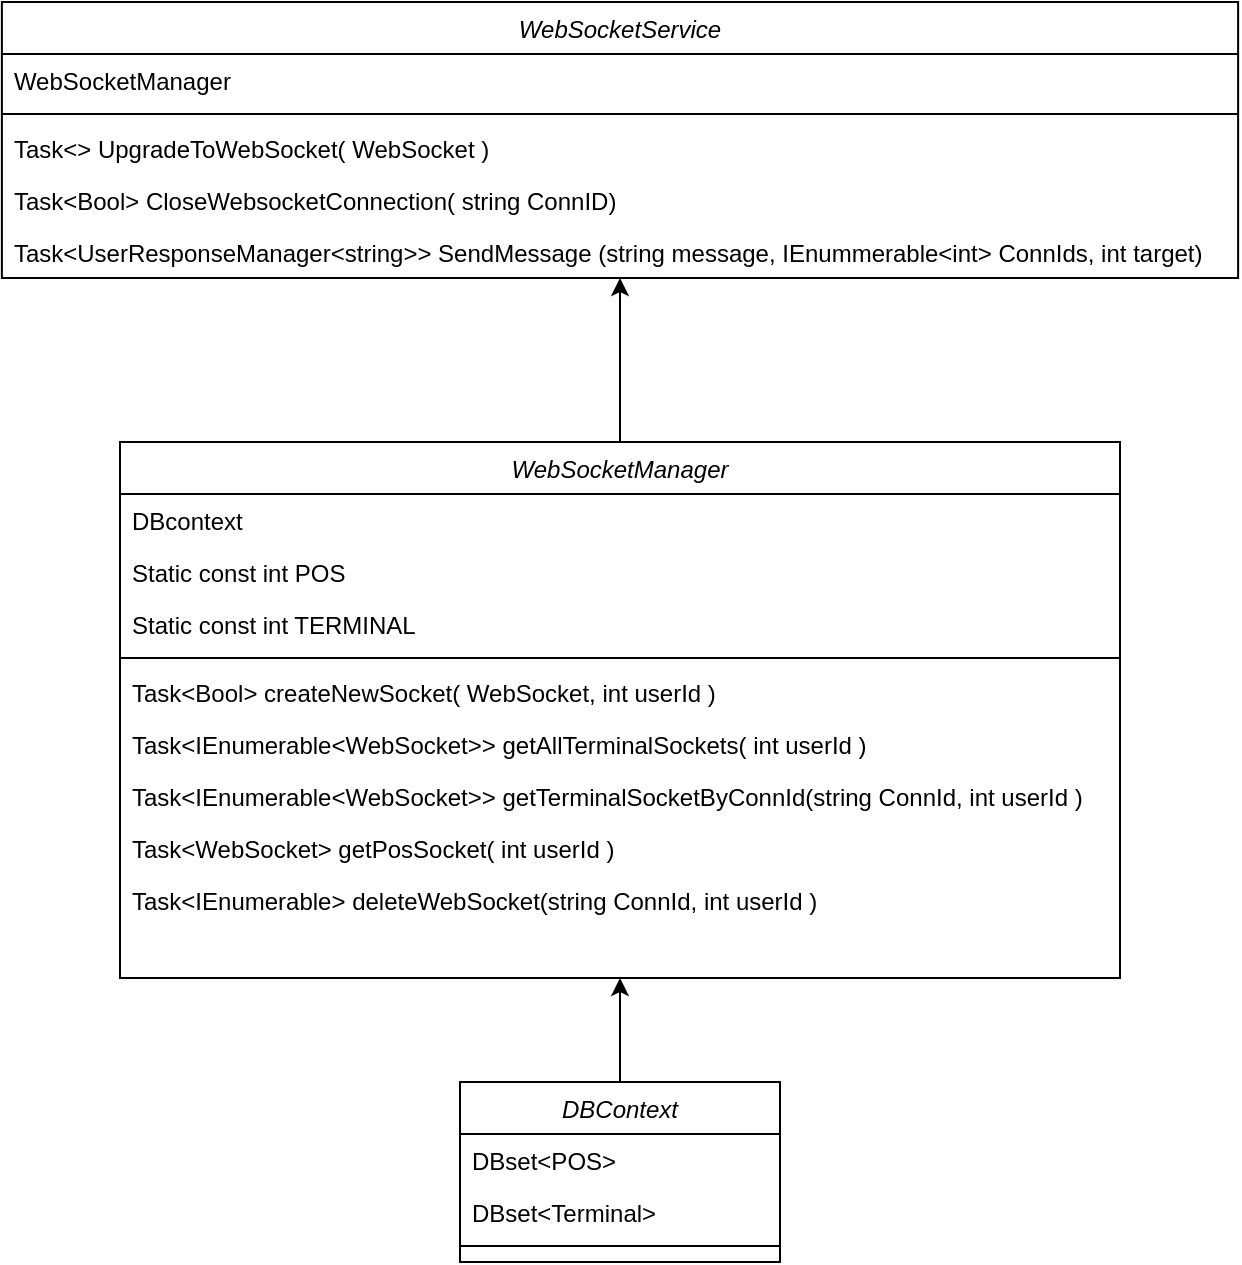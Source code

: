<mxfile version="14.1.5" type="device"><diagram id="C5RBs43oDa-KdzZeNtuy" name="Page-1"><mxGraphModel dx="1422" dy="746" grid="1" gridSize="10" guides="1" tooltips="1" connect="1" arrows="1" fold="1" page="1" pageScale="1" pageWidth="827" pageHeight="1169" math="0" shadow="0"><root><mxCell id="WIyWlLk6GJQsqaUBKTNV-0"/><mxCell id="WIyWlLk6GJQsqaUBKTNV-1" parent="WIyWlLk6GJQsqaUBKTNV-0"/><mxCell id="zkfFHV4jXpPFQw0GAbJ--0" value="WebSocketService" style="swimlane;fontStyle=2;align=center;verticalAlign=top;childLayout=stackLayout;horizontal=1;startSize=26;horizontalStack=0;resizeParent=1;resizeLast=0;collapsible=1;marginBottom=0;rounded=0;shadow=0;strokeWidth=1;" parent="WIyWlLk6GJQsqaUBKTNV-1" vertex="1"><mxGeometry x="70.94" y="100" width="618.12" height="138" as="geometry"><mxRectangle x="230" y="140" width="160" height="26" as="alternateBounds"/></mxGeometry></mxCell><mxCell id="zkfFHV4jXpPFQw0GAbJ--3" value="WebSocketManager" style="text;align=left;verticalAlign=top;spacingLeft=4;spacingRight=4;overflow=hidden;rotatable=0;points=[[0,0.5],[1,0.5]];portConstraint=eastwest;rounded=0;shadow=0;html=0;" parent="zkfFHV4jXpPFQw0GAbJ--0" vertex="1"><mxGeometry y="26" width="618.12" height="26" as="geometry"/></mxCell><mxCell id="zkfFHV4jXpPFQw0GAbJ--4" value="" style="line;html=1;strokeWidth=1;align=left;verticalAlign=middle;spacingTop=-1;spacingLeft=3;spacingRight=3;rotatable=0;labelPosition=right;points=[];portConstraint=eastwest;" parent="zkfFHV4jXpPFQw0GAbJ--0" vertex="1"><mxGeometry y="52" width="618.12" height="8" as="geometry"/></mxCell><mxCell id="zkfFHV4jXpPFQw0GAbJ--5" value="Task&lt;&gt; UpgradeToWebSocket( WebSocket )" style="text;align=left;verticalAlign=top;spacingLeft=4;spacingRight=4;overflow=hidden;rotatable=0;points=[[0,0.5],[1,0.5]];portConstraint=eastwest;" parent="zkfFHV4jXpPFQw0GAbJ--0" vertex="1"><mxGeometry y="60" width="618.12" height="26" as="geometry"/></mxCell><mxCell id="CqyG25wIDiHhK0C6eXmp-20" value="Task&lt;Bool&gt; CloseWebsocketConnection( string ConnID)" style="text;align=left;verticalAlign=top;spacingLeft=4;spacingRight=4;overflow=hidden;rotatable=0;points=[[0,0.5],[1,0.5]];portConstraint=eastwest;" vertex="1" parent="zkfFHV4jXpPFQw0GAbJ--0"><mxGeometry y="86" width="618.12" height="26" as="geometry"/></mxCell><mxCell id="CqyG25wIDiHhK0C6eXmp-21" value="Task&lt;UserResponseManager&lt;string&gt;&gt; SendMessage (string message, IEnummerable&lt;int&gt; ConnIds, int target)" style="text;align=left;verticalAlign=top;spacingLeft=4;spacingRight=4;overflow=hidden;rotatable=0;points=[[0,0.5],[1,0.5]];portConstraint=eastwest;" vertex="1" parent="zkfFHV4jXpPFQw0GAbJ--0"><mxGeometry y="112" width="618.12" height="26" as="geometry"/></mxCell><mxCell id="CqyG25wIDiHhK0C6eXmp-12" style="edgeStyle=orthogonalEdgeStyle;rounded=0;orthogonalLoop=1;jettySize=auto;html=1;exitX=0.5;exitY=0;exitDx=0;exitDy=0;entryX=0.5;entryY=1;entryDx=0;entryDy=0;" edge="1" parent="WIyWlLk6GJQsqaUBKTNV-1" source="CqyG25wIDiHhK0C6eXmp-1" target="zkfFHV4jXpPFQw0GAbJ--0"><mxGeometry relative="1" as="geometry"/></mxCell><mxCell id="CqyG25wIDiHhK0C6eXmp-1" value="WebSocketManager" style="swimlane;fontStyle=2;align=center;verticalAlign=top;childLayout=stackLayout;horizontal=1;startSize=26;horizontalStack=0;resizeParent=1;resizeLast=0;collapsible=1;marginBottom=0;rounded=0;shadow=0;strokeWidth=1;" vertex="1" parent="WIyWlLk6GJQsqaUBKTNV-1"><mxGeometry x="130" y="320" width="500" height="268" as="geometry"><mxRectangle x="230" y="140" width="160" height="26" as="alternateBounds"/></mxGeometry></mxCell><mxCell id="CqyG25wIDiHhK0C6eXmp-2" value="DBcontext" style="text;align=left;verticalAlign=top;spacingLeft=4;spacingRight=4;overflow=hidden;rotatable=0;points=[[0,0.5],[1,0.5]];portConstraint=eastwest;rounded=0;shadow=0;html=0;" vertex="1" parent="CqyG25wIDiHhK0C6eXmp-1"><mxGeometry y="26" width="500" height="26" as="geometry"/></mxCell><mxCell id="CqyG25wIDiHhK0C6eXmp-19" value="Static const int POS" style="text;align=left;verticalAlign=top;spacingLeft=4;spacingRight=4;overflow=hidden;rotatable=0;points=[[0,0.5],[1,0.5]];portConstraint=eastwest;rounded=0;shadow=0;html=0;" vertex="1" parent="CqyG25wIDiHhK0C6eXmp-1"><mxGeometry y="52" width="500" height="26" as="geometry"/></mxCell><mxCell id="CqyG25wIDiHhK0C6eXmp-18" value="Static const int TERMINAL" style="text;align=left;verticalAlign=top;spacingLeft=4;spacingRight=4;overflow=hidden;rotatable=0;points=[[0,0.5],[1,0.5]];portConstraint=eastwest;rounded=0;shadow=0;html=0;" vertex="1" parent="CqyG25wIDiHhK0C6eXmp-1"><mxGeometry y="78" width="500" height="26" as="geometry"/></mxCell><mxCell id="CqyG25wIDiHhK0C6eXmp-4" value="" style="line;html=1;strokeWidth=1;align=left;verticalAlign=middle;spacingTop=-1;spacingLeft=3;spacingRight=3;rotatable=0;labelPosition=right;points=[];portConstraint=eastwest;" vertex="1" parent="CqyG25wIDiHhK0C6eXmp-1"><mxGeometry y="104" width="500" height="8" as="geometry"/></mxCell><mxCell id="CqyG25wIDiHhK0C6eXmp-5" value="Task&lt;Bool&gt; createNewSocket( WebSocket, int userId )" style="text;align=left;verticalAlign=top;spacingLeft=4;spacingRight=4;overflow=hidden;rotatable=0;points=[[0,0.5],[1,0.5]];portConstraint=eastwest;" vertex="1" parent="CqyG25wIDiHhK0C6eXmp-1"><mxGeometry y="112" width="500" height="26" as="geometry"/></mxCell><mxCell id="CqyG25wIDiHhK0C6eXmp-13" value="Task&lt;IEnumerable&lt;WebSocket&gt;&gt; getAllTerminalSockets( int userId )" style="text;align=left;verticalAlign=top;spacingLeft=4;spacingRight=4;overflow=hidden;rotatable=0;points=[[0,0.5],[1,0.5]];portConstraint=eastwest;" vertex="1" parent="CqyG25wIDiHhK0C6eXmp-1"><mxGeometry y="138" width="500" height="26" as="geometry"/></mxCell><mxCell id="CqyG25wIDiHhK0C6eXmp-15" value="Task&lt;IEnumerable&lt;WebSocket&gt;&gt; getTerminalSocketByConnId(string ConnId, int userId )" style="text;align=left;verticalAlign=top;spacingLeft=4;spacingRight=4;overflow=hidden;rotatable=0;points=[[0,0.5],[1,0.5]];portConstraint=eastwest;" vertex="1" parent="CqyG25wIDiHhK0C6eXmp-1"><mxGeometry y="164" width="500" height="26" as="geometry"/></mxCell><mxCell id="CqyG25wIDiHhK0C6eXmp-14" value="Task&lt;WebSocket&gt; getPosSocket( int userId )" style="text;align=left;verticalAlign=top;spacingLeft=4;spacingRight=4;overflow=hidden;rotatable=0;points=[[0,0.5],[1,0.5]];portConstraint=eastwest;" vertex="1" parent="CqyG25wIDiHhK0C6eXmp-1"><mxGeometry y="190" width="500" height="26" as="geometry"/></mxCell><mxCell id="CqyG25wIDiHhK0C6eXmp-16" value="Task&lt;IEnumerable&gt; deleteWebSocket(string ConnId, int userId )" style="text;align=left;verticalAlign=top;spacingLeft=4;spacingRight=4;overflow=hidden;rotatable=0;points=[[0,0.5],[1,0.5]];portConstraint=eastwest;" vertex="1" parent="CqyG25wIDiHhK0C6eXmp-1"><mxGeometry y="216" width="500" height="26" as="geometry"/></mxCell><mxCell id="CqyG25wIDiHhK0C6eXmp-11" style="edgeStyle=orthogonalEdgeStyle;rounded=0;orthogonalLoop=1;jettySize=auto;html=1;exitX=0.5;exitY=0;exitDx=0;exitDy=0;entryX=0.5;entryY=1;entryDx=0;entryDy=0;" edge="1" parent="WIyWlLk6GJQsqaUBKTNV-1" source="CqyG25wIDiHhK0C6eXmp-6" target="CqyG25wIDiHhK0C6eXmp-1"><mxGeometry relative="1" as="geometry"/></mxCell><mxCell id="CqyG25wIDiHhK0C6eXmp-6" value="DBContext" style="swimlane;fontStyle=2;align=center;verticalAlign=top;childLayout=stackLayout;horizontal=1;startSize=26;horizontalStack=0;resizeParent=1;resizeLast=0;collapsible=1;marginBottom=0;rounded=0;shadow=0;strokeWidth=1;" vertex="1" parent="WIyWlLk6GJQsqaUBKTNV-1"><mxGeometry x="300" y="640" width="160" height="90" as="geometry"><mxRectangle x="230" y="140" width="160" height="26" as="alternateBounds"/></mxGeometry></mxCell><mxCell id="CqyG25wIDiHhK0C6eXmp-7" value="DBset&lt;POS&gt;" style="text;align=left;verticalAlign=top;spacingLeft=4;spacingRight=4;overflow=hidden;rotatable=0;points=[[0,0.5],[1,0.5]];portConstraint=eastwest;rounded=0;shadow=0;html=0;" vertex="1" parent="CqyG25wIDiHhK0C6eXmp-6"><mxGeometry y="26" width="160" height="26" as="geometry"/></mxCell><mxCell id="CqyG25wIDiHhK0C6eXmp-10" value="DBset&lt;Terminal&gt;" style="text;align=left;verticalAlign=top;spacingLeft=4;spacingRight=4;overflow=hidden;rotatable=0;points=[[0,0.5],[1,0.5]];portConstraint=eastwest;rounded=0;shadow=0;html=0;" vertex="1" parent="CqyG25wIDiHhK0C6eXmp-6"><mxGeometry y="52" width="160" height="26" as="geometry"/></mxCell><mxCell id="CqyG25wIDiHhK0C6eXmp-8" value="" style="line;html=1;strokeWidth=1;align=left;verticalAlign=middle;spacingTop=-1;spacingLeft=3;spacingRight=3;rotatable=0;labelPosition=right;points=[];portConstraint=eastwest;" vertex="1" parent="CqyG25wIDiHhK0C6eXmp-6"><mxGeometry y="78" width="160" height="8" as="geometry"/></mxCell></root></mxGraphModel></diagram></mxfile>